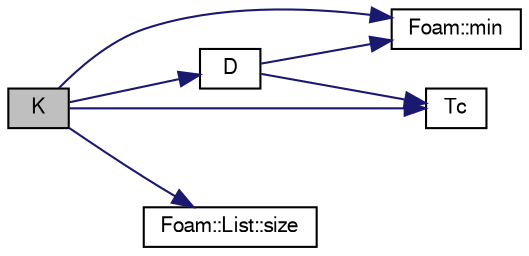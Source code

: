 digraph "K"
{
  bgcolor="transparent";
  edge [fontname="FreeSans",fontsize="10",labelfontname="FreeSans",labelfontsize="10"];
  node [fontname="FreeSans",fontsize="10",shape=record];
  rankdir="LR";
  Node916 [label="K",height=0.2,width=0.4,color="black", fillcolor="grey75", style="filled", fontcolor="black"];
  Node916 -> Node917 [color="midnightblue",fontsize="10",style="solid",fontname="FreeSans"];
  Node917 [label="D",height=0.2,width=0.4,color="black",URL="$a29842.html#a1dbd4a76d759a9c37d7a595be30d10d1"];
  Node917 -> Node918 [color="midnightblue",fontsize="10",style="solid",fontname="FreeSans"];
  Node918 [label="Foam::min",height=0.2,width=0.4,color="black",URL="$a21124.html#a253e112ad2d56d96230ff39ea7f442dc"];
  Node917 -> Node919 [color="midnightblue",fontsize="10",style="solid",fontname="FreeSans"];
  Node919 [label="Tc",height=0.2,width=0.4,color="black",URL="$a29842.html#a6ee0ffcf85eb679aed8d0587c8da00c9",tooltip="Calculate the critical temperature of mixture. "];
  Node916 -> Node918 [color="midnightblue",fontsize="10",style="solid",fontname="FreeSans"];
  Node916 -> Node920 [color="midnightblue",fontsize="10",style="solid",fontname="FreeSans"];
  Node920 [label="Foam::List::size",height=0.2,width=0.4,color="black",URL="$a25694.html#a8a5f6fa29bd4b500caf186f60245b384",tooltip="Override size to be inconsistent with allocated storage. "];
  Node916 -> Node919 [color="midnightblue",fontsize="10",style="solid",fontname="FreeSans"];
}
